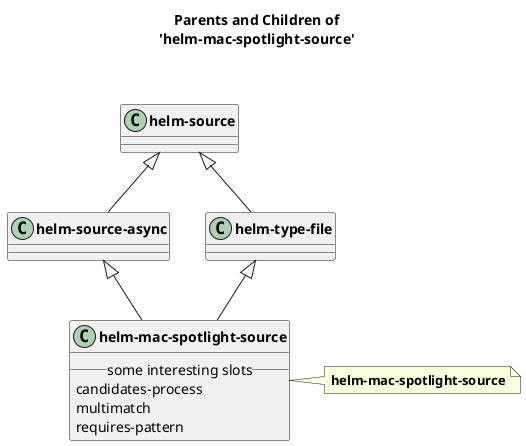 @startuml
skinparam classFontStyle bold
skinparam captionFontStyle bold
title **Parents and Children of**\n**'helm-mac-spotlight-source'**\n\n
"helm-source-async" <|-- "helm-mac-spotlight-source"
"helm-type-file" <|-- "helm-mac-spotlight-source"
class "helm-source-async"
"helm-source" <|-- "helm-source-async"
class "helm-source"
class "helm-type-file"
"helm-source" <|-- "helm-type-file"
class "helm-source"
class "helm-mac-spotlight-source" {
	__ some interesting slots __
	candidates-process
	multimatch
	requires-pattern
}
note right of "helm-mac-spotlight-source"
	**helm-mac-spotlight-source**
end note
@enduml
